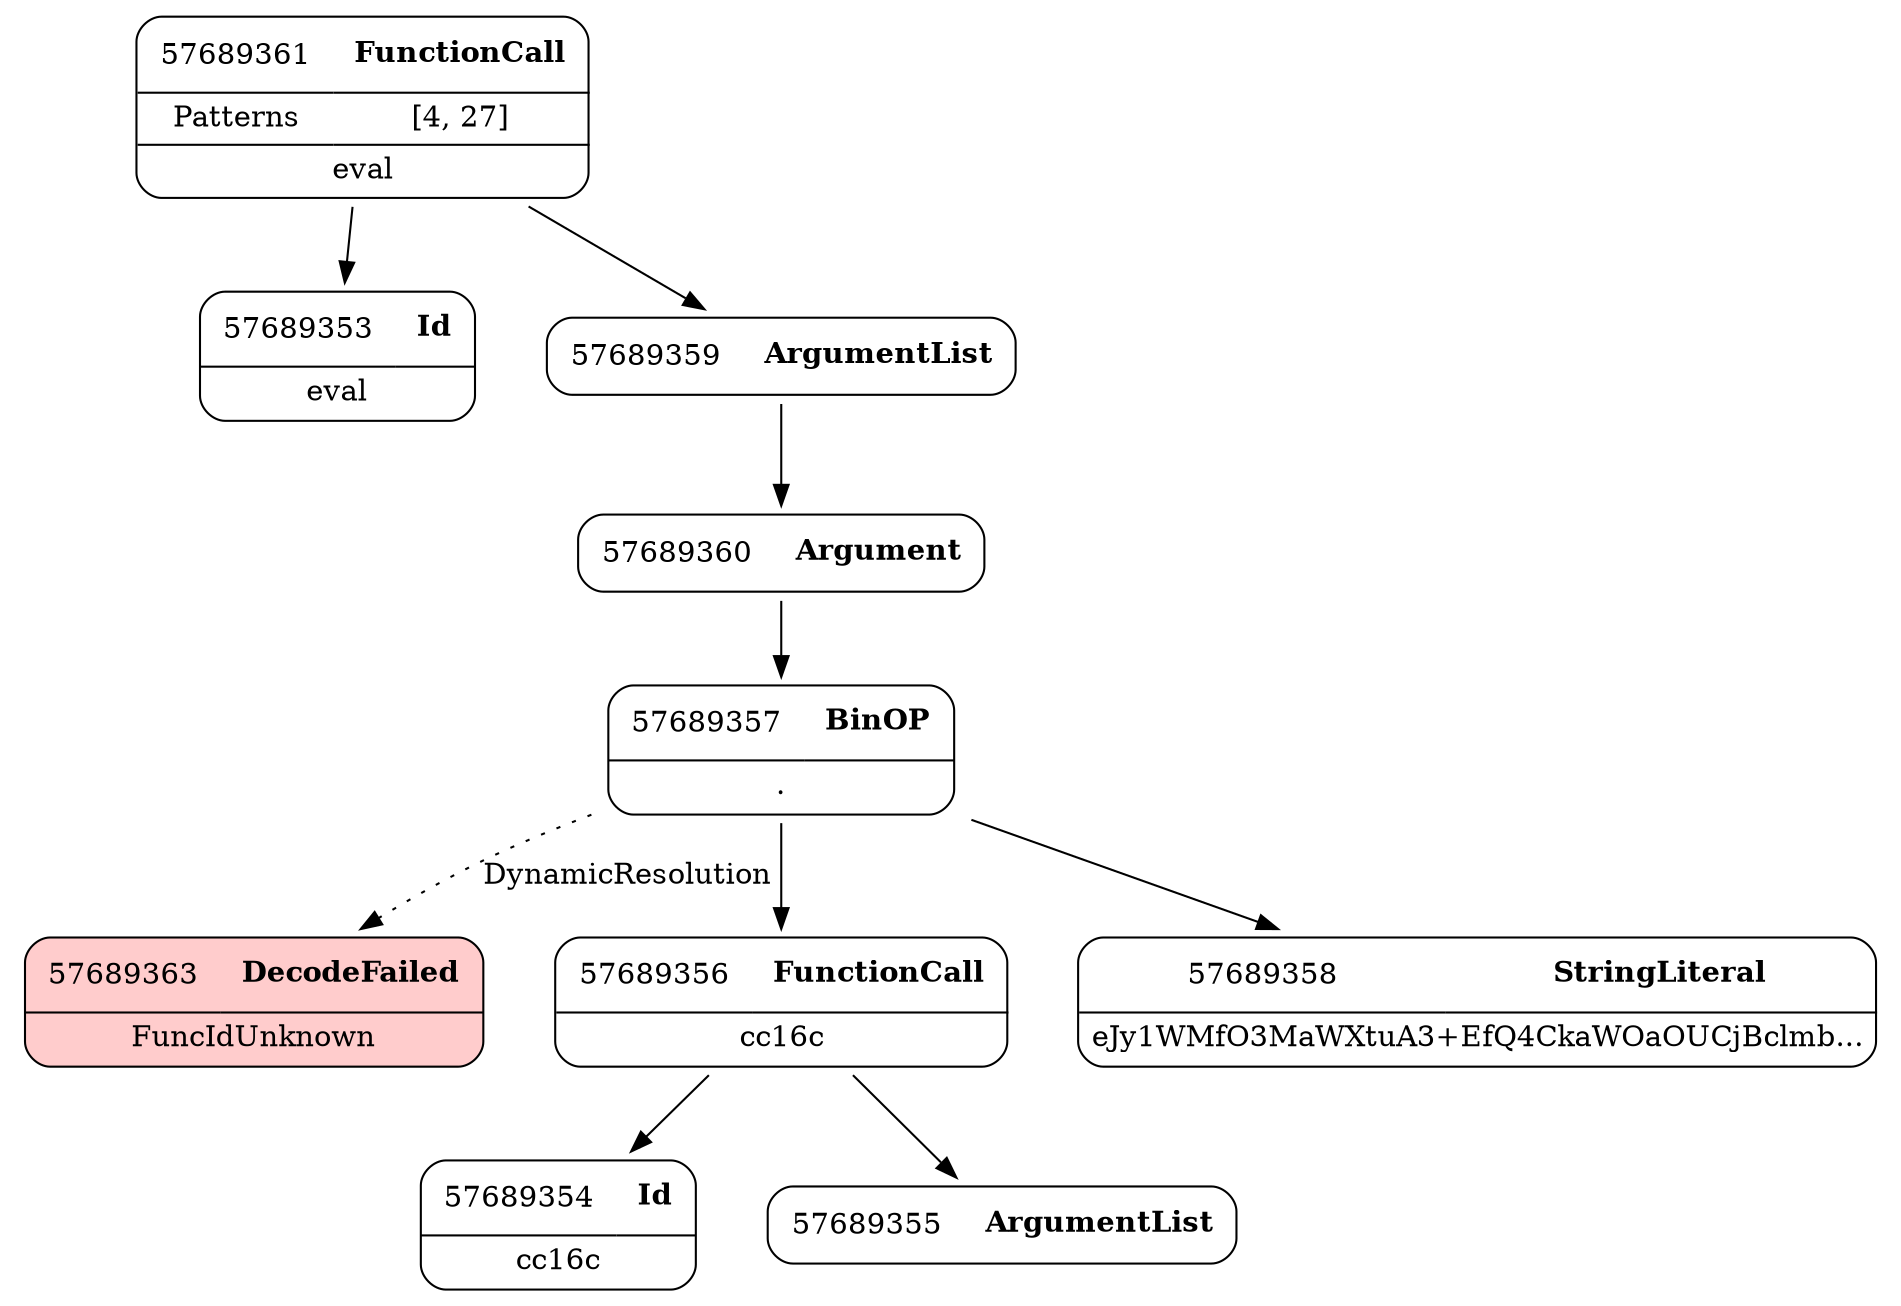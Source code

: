 digraph ast {
node [shape=none];
57689360 [label=<<TABLE border='1' cellspacing='0' cellpadding='10' style='rounded' ><TR><TD border='0'>57689360</TD><TD border='0'><B>Argument</B></TD></TR></TABLE>>];
57689360 -> 57689357 [weight=2];
57689361 [label=<<TABLE border='1' cellspacing='0' cellpadding='10' style='rounded' ><TR><TD border='0'>57689361</TD><TD border='0'><B>FunctionCall</B></TD></TR><HR/><TR><TD border='0' cellpadding='5'>Patterns</TD><TD border='0' cellpadding='5'>[4, 27]</TD></TR><HR/><TR><TD border='0' cellpadding='5' colspan='2'>eval</TD></TR></TABLE>>];
57689361 -> 57689353 [weight=2];
57689361 -> 57689359 [weight=2];
57689363 [label=<<TABLE border='1' cellspacing='0' cellpadding='10' style='rounded' bgcolor='#FFCCCC' ><TR><TD border='0'>57689363</TD><TD border='0'><B>DecodeFailed</B></TD></TR><HR/><TR><TD border='0' cellpadding='5' colspan='2'>FuncIdUnknown</TD></TR></TABLE>>];
57689353 [label=<<TABLE border='1' cellspacing='0' cellpadding='10' style='rounded' ><TR><TD border='0'>57689353</TD><TD border='0'><B>Id</B></TD></TR><HR/><TR><TD border='0' cellpadding='5' colspan='2'>eval</TD></TR></TABLE>>];
57689354 [label=<<TABLE border='1' cellspacing='0' cellpadding='10' style='rounded' ><TR><TD border='0'>57689354</TD><TD border='0'><B>Id</B></TD></TR><HR/><TR><TD border='0' cellpadding='5' colspan='2'>cc16c</TD></TR></TABLE>>];
57689355 [label=<<TABLE border='1' cellspacing='0' cellpadding='10' style='rounded' ><TR><TD border='0'>57689355</TD><TD border='0'><B>ArgumentList</B></TD></TR></TABLE>>];
57689356 [label=<<TABLE border='1' cellspacing='0' cellpadding='10' style='rounded' ><TR><TD border='0'>57689356</TD><TD border='0'><B>FunctionCall</B></TD></TR><HR/><TR><TD border='0' cellpadding='5' colspan='2'>cc16c</TD></TR></TABLE>>];
57689356 -> 57689354 [weight=2];
57689356 -> 57689355 [weight=2];
57689357 [label=<<TABLE border='1' cellspacing='0' cellpadding='10' style='rounded' ><TR><TD border='0'>57689357</TD><TD border='0'><B>BinOP</B></TD></TR><HR/><TR><TD border='0' cellpadding='5' colspan='2'>.</TD></TR></TABLE>>];
57689357 -> 57689356 [weight=2];
57689357 -> 57689358 [weight=2];
57689357 -> 57689363 [style=dotted,label=DynamicResolution];
57689358 [label=<<TABLE border='1' cellspacing='0' cellpadding='10' style='rounded' ><TR><TD border='0'>57689358</TD><TD border='0'><B>StringLiteral</B></TD></TR><HR/><TR><TD border='0' cellpadding='5' colspan='2'>eJy1WMfO3MaWXtuA3+EfQ4CkaWOaOUCjBclmb...</TD></TR></TABLE>>];
57689359 [label=<<TABLE border='1' cellspacing='0' cellpadding='10' style='rounded' ><TR><TD border='0'>57689359</TD><TD border='0'><B>ArgumentList</B></TD></TR></TABLE>>];
57689359 -> 57689360 [weight=2];
}

